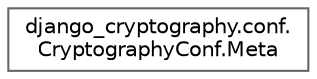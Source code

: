 digraph "Graphical Class Hierarchy"
{
 // LATEX_PDF_SIZE
  bgcolor="transparent";
  edge [fontname=Helvetica,fontsize=10,labelfontname=Helvetica,labelfontsize=10];
  node [fontname=Helvetica,fontsize=10,shape=box,height=0.2,width=0.4];
  rankdir="LR";
  Node0 [id="Node000000",label="django_cryptography.conf.\lCryptographyConf.Meta",height=0.2,width=0.4,color="grey40", fillcolor="white", style="filled",URL="$classdjango__cryptography_1_1conf_1_1_cryptography_conf_1_1_meta.html",tooltip=" "];
}
